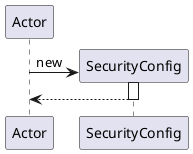@startuml
participant Actor
create SecurityConfig
Actor -> SecurityConfig : new
activate SecurityConfig
return
@enduml